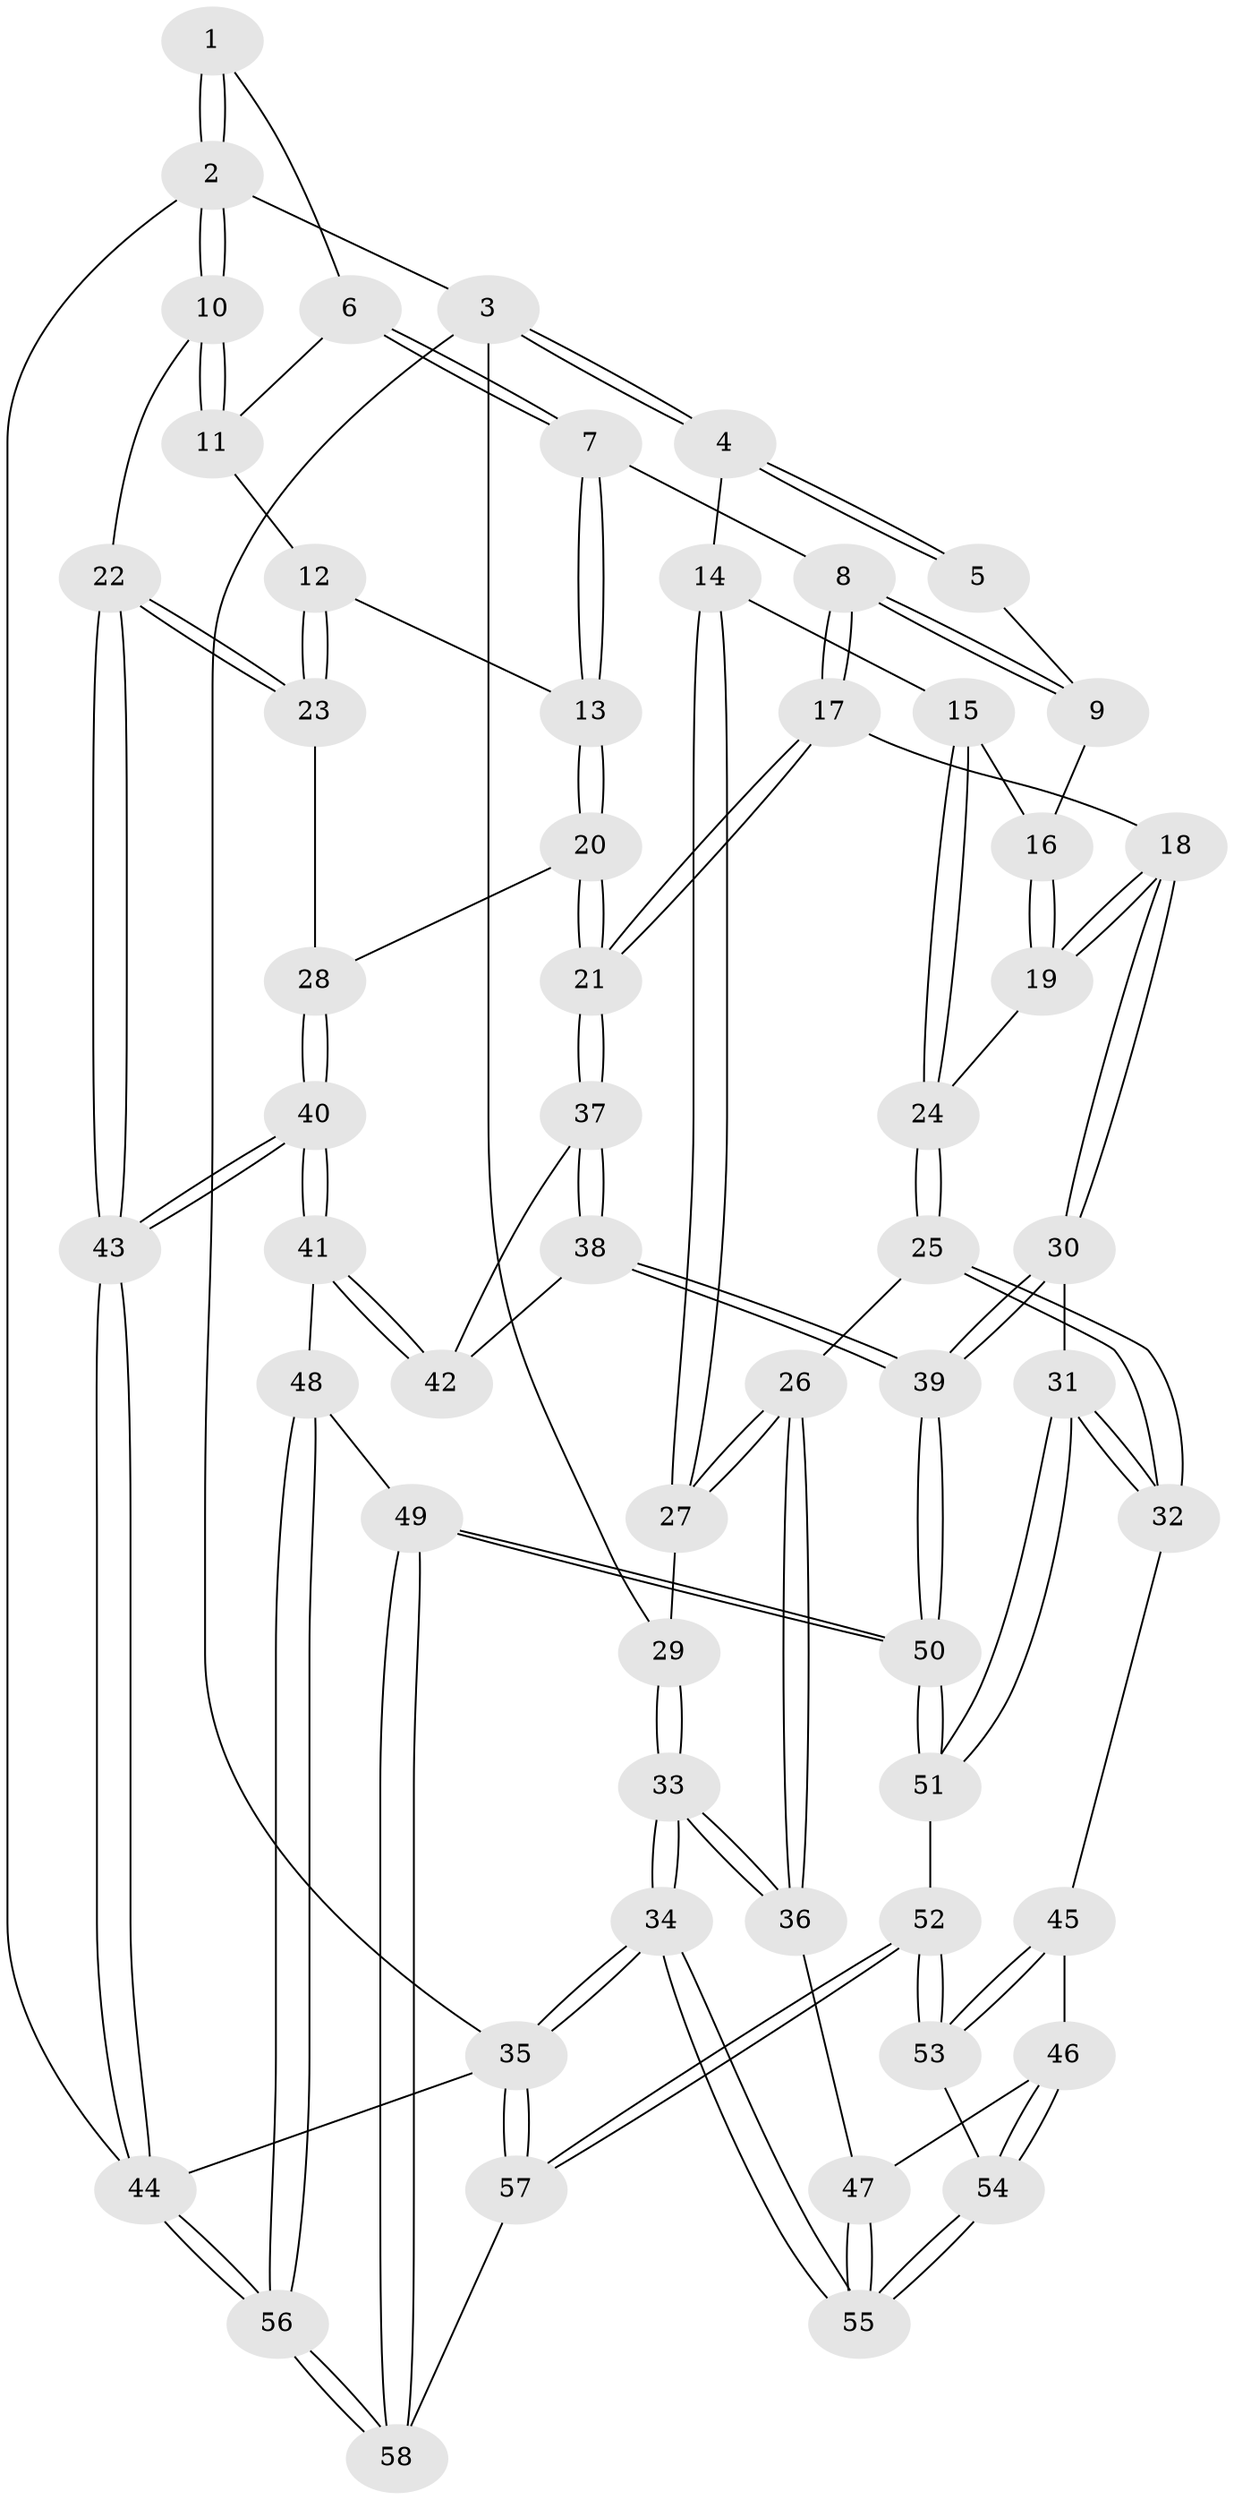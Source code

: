 // coarse degree distribution, {4: 0.5757575757575758, 6: 0.06060606060606061, 5: 0.21212121212121213, 3: 0.15151515151515152}
// Generated by graph-tools (version 1.1) at 2025/42/03/06/25 10:42:32]
// undirected, 58 vertices, 142 edges
graph export_dot {
graph [start="1"]
  node [color=gray90,style=filled];
  1 [pos="+0.8306908949576816+0"];
  2 [pos="+1+0"];
  3 [pos="+0+0"];
  4 [pos="+0+0"];
  5 [pos="+0.5693781173182649+0"];
  6 [pos="+0.8262293603133255+0"];
  7 [pos="+0.7725216050387607+0.13034861108552853"];
  8 [pos="+0.6363814231733843+0.14967663072341456"];
  9 [pos="+0.5545295973074456+0.060508015425208714"];
  10 [pos="+1+0"];
  11 [pos="+0.9408977304433332+0.11063991920712281"];
  12 [pos="+0.9178685225523378+0.19023488736565425"];
  13 [pos="+0.8120032786147188+0.18564384250726015"];
  14 [pos="+0.2061012811318434+0.06604275866025482"];
  15 [pos="+0.25773015586764786+0.11181744152553005"];
  16 [pos="+0.47955664886319843+0.1153668682446312"];
  17 [pos="+0.5774750330317626+0.37446120750232414"];
  18 [pos="+0.5639750299746592+0.37711945620299697"];
  19 [pos="+0.4870254145715911+0.31155653316178444"];
  20 [pos="+0.7523998947841641+0.39972146651718404"];
  21 [pos="+0.6928724386729497+0.40680949402904953"];
  22 [pos="+1+0.3005325357211761"];
  23 [pos="+0.9898749702344138+0.24386299514699256"];
  24 [pos="+0.3278803002345639+0.26390651618219907"];
  25 [pos="+0.22555394367859907+0.45186205738196894"];
  26 [pos="+0.15789569612466223+0.42992943849555937"];
  27 [pos="+0.14397235474507325+0.3752328626396436"];
  28 [pos="+0.7895097403601661+0.4163822689752058"];
  29 [pos="+0+0"];
  30 [pos="+0.4430513396467557+0.5356774950572328"];
  31 [pos="+0.40420622564804004+0.5532769070231753"];
  32 [pos="+0.27354314728701085+0.5161986135335721"];
  33 [pos="+0+0.5164292895503679"];
  34 [pos="+0+1"];
  35 [pos="+0+1"];
  36 [pos="+0+0.5163354189214858"];
  37 [pos="+0.6876375338462705+0.4693427799994697"];
  38 [pos="+0.6384936800637726+0.6423756193885386"];
  39 [pos="+0.6069281712291379+0.6640665160717312"];
  40 [pos="+1+0.6259809439919577"];
  41 [pos="+0.9076615399415853+0.7056327454537515"];
  42 [pos="+0.7438811840712147+0.6432428988204018"];
  43 [pos="+1+0.6240577377337024"];
  44 [pos="+1+1"];
  45 [pos="+0.20148263448526849+0.624965758759952"];
  46 [pos="+0.19739022088299976+0.6278047173726833"];
  47 [pos="+0.1177303966363024+0.6221452987772187"];
  48 [pos="+0.882953161149897+0.7343659907136342"];
  49 [pos="+0.6357615549555559+0.9033505733618458"];
  50 [pos="+0.6036617998319387+0.8732552330550482"];
  51 [pos="+0.3925519807172121+0.8155598765438755"];
  52 [pos="+0.3715383537956825+0.825894697784151"];
  53 [pos="+0.32239452944903496+0.8057296195881213"];
  54 [pos="+0.12610567840576634+0.7870842323784538"];
  55 [pos="+0+0.853175564780818"];
  56 [pos="+0.943666674191022+1"];
  57 [pos="+0.14407831956912415+1"];
  58 [pos="+0.6737518848161185+1"];
  1 -- 2;
  1 -- 2;
  1 -- 6;
  2 -- 3;
  2 -- 10;
  2 -- 10;
  2 -- 44;
  3 -- 4;
  3 -- 4;
  3 -- 29;
  3 -- 35;
  4 -- 5;
  4 -- 5;
  4 -- 14;
  5 -- 9;
  6 -- 7;
  6 -- 7;
  6 -- 11;
  7 -- 8;
  7 -- 13;
  7 -- 13;
  8 -- 9;
  8 -- 9;
  8 -- 17;
  8 -- 17;
  9 -- 16;
  10 -- 11;
  10 -- 11;
  10 -- 22;
  11 -- 12;
  12 -- 13;
  12 -- 23;
  12 -- 23;
  13 -- 20;
  13 -- 20;
  14 -- 15;
  14 -- 27;
  14 -- 27;
  15 -- 16;
  15 -- 24;
  15 -- 24;
  16 -- 19;
  16 -- 19;
  17 -- 18;
  17 -- 21;
  17 -- 21;
  18 -- 19;
  18 -- 19;
  18 -- 30;
  18 -- 30;
  19 -- 24;
  20 -- 21;
  20 -- 21;
  20 -- 28;
  21 -- 37;
  21 -- 37;
  22 -- 23;
  22 -- 23;
  22 -- 43;
  22 -- 43;
  23 -- 28;
  24 -- 25;
  24 -- 25;
  25 -- 26;
  25 -- 32;
  25 -- 32;
  26 -- 27;
  26 -- 27;
  26 -- 36;
  26 -- 36;
  27 -- 29;
  28 -- 40;
  28 -- 40;
  29 -- 33;
  29 -- 33;
  30 -- 31;
  30 -- 39;
  30 -- 39;
  31 -- 32;
  31 -- 32;
  31 -- 51;
  31 -- 51;
  32 -- 45;
  33 -- 34;
  33 -- 34;
  33 -- 36;
  33 -- 36;
  34 -- 35;
  34 -- 35;
  34 -- 55;
  34 -- 55;
  35 -- 57;
  35 -- 57;
  35 -- 44;
  36 -- 47;
  37 -- 38;
  37 -- 38;
  37 -- 42;
  38 -- 39;
  38 -- 39;
  38 -- 42;
  39 -- 50;
  39 -- 50;
  40 -- 41;
  40 -- 41;
  40 -- 43;
  40 -- 43;
  41 -- 42;
  41 -- 42;
  41 -- 48;
  43 -- 44;
  43 -- 44;
  44 -- 56;
  44 -- 56;
  45 -- 46;
  45 -- 53;
  45 -- 53;
  46 -- 47;
  46 -- 54;
  46 -- 54;
  47 -- 55;
  47 -- 55;
  48 -- 49;
  48 -- 56;
  48 -- 56;
  49 -- 50;
  49 -- 50;
  49 -- 58;
  49 -- 58;
  50 -- 51;
  50 -- 51;
  51 -- 52;
  52 -- 53;
  52 -- 53;
  52 -- 57;
  52 -- 57;
  53 -- 54;
  54 -- 55;
  54 -- 55;
  56 -- 58;
  56 -- 58;
  57 -- 58;
}
